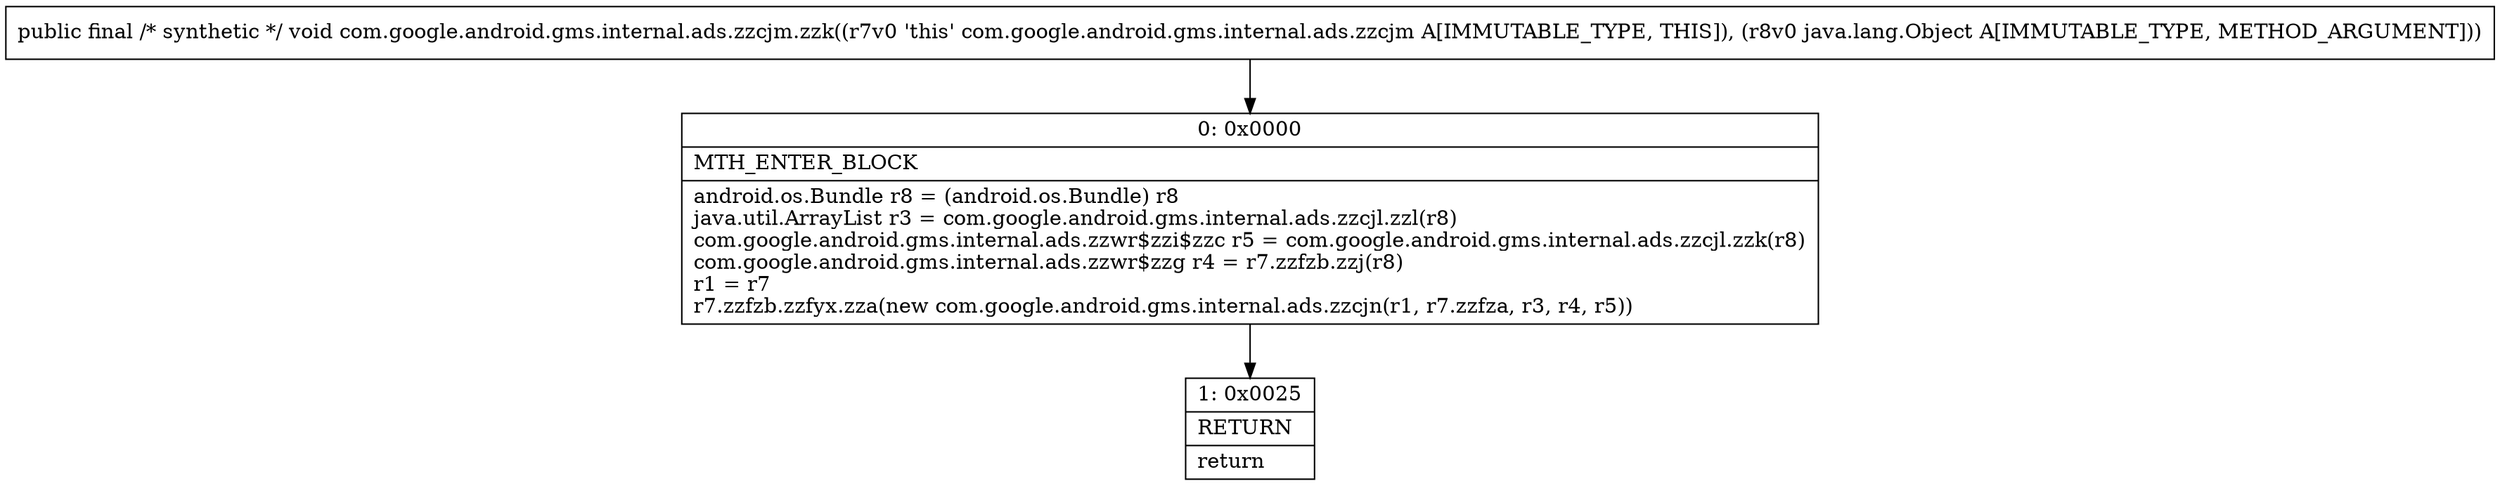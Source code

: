 digraph "CFG forcom.google.android.gms.internal.ads.zzcjm.zzk(Ljava\/lang\/Object;)V" {
Node_0 [shape=record,label="{0\:\ 0x0000|MTH_ENTER_BLOCK\l|android.os.Bundle r8 = (android.os.Bundle) r8\ljava.util.ArrayList r3 = com.google.android.gms.internal.ads.zzcjl.zzl(r8)\lcom.google.android.gms.internal.ads.zzwr$zzi$zzc r5 = com.google.android.gms.internal.ads.zzcjl.zzk(r8)\lcom.google.android.gms.internal.ads.zzwr$zzg r4 = r7.zzfzb.zzj(r8)\lr1 = r7\lr7.zzfzb.zzfyx.zza(new com.google.android.gms.internal.ads.zzcjn(r1, r7.zzfza, r3, r4, r5))\l}"];
Node_1 [shape=record,label="{1\:\ 0x0025|RETURN\l|return\l}"];
MethodNode[shape=record,label="{public final \/* synthetic *\/ void com.google.android.gms.internal.ads.zzcjm.zzk((r7v0 'this' com.google.android.gms.internal.ads.zzcjm A[IMMUTABLE_TYPE, THIS]), (r8v0 java.lang.Object A[IMMUTABLE_TYPE, METHOD_ARGUMENT])) }"];
MethodNode -> Node_0;
Node_0 -> Node_1;
}

